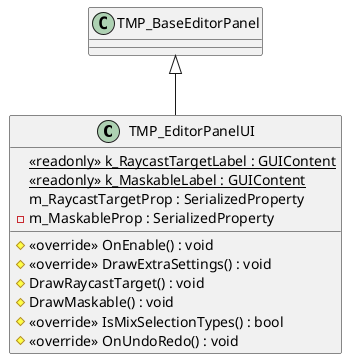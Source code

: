@startuml
class TMP_EditorPanelUI {
    {static} <<readonly>> k_RaycastTargetLabel : GUIContent
    {static} <<readonly>> k_MaskableLabel : GUIContent
    m_RaycastTargetProp : SerializedProperty
    - m_MaskableProp : SerializedProperty
    # <<override>> OnEnable() : void
    # <<override>> DrawExtraSettings() : void
    # DrawRaycastTarget() : void
    # DrawMaskable() : void
    # <<override>> IsMixSelectionTypes() : bool
    # <<override>> OnUndoRedo() : void
}
TMP_BaseEditorPanel <|-- TMP_EditorPanelUI
@enduml
